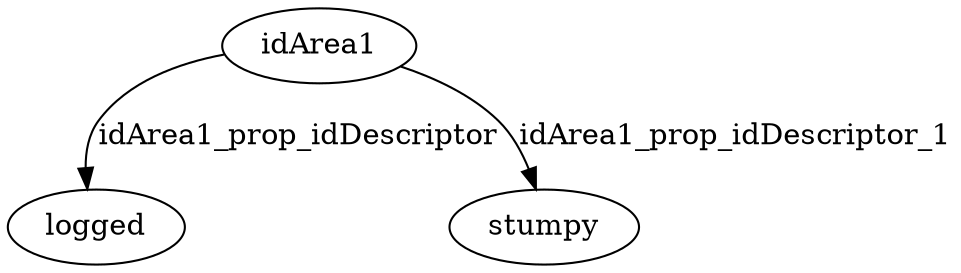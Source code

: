 strict digraph  {
idArea1 [node_type=entity_node, root=root];
logged;
stumpy;
idArea1 -> logged  [edge_type=property, label=idArea1_prop_idDescriptor];
idArea1 -> stumpy  [edge_type=property, label=idArea1_prop_idDescriptor_1];
}

